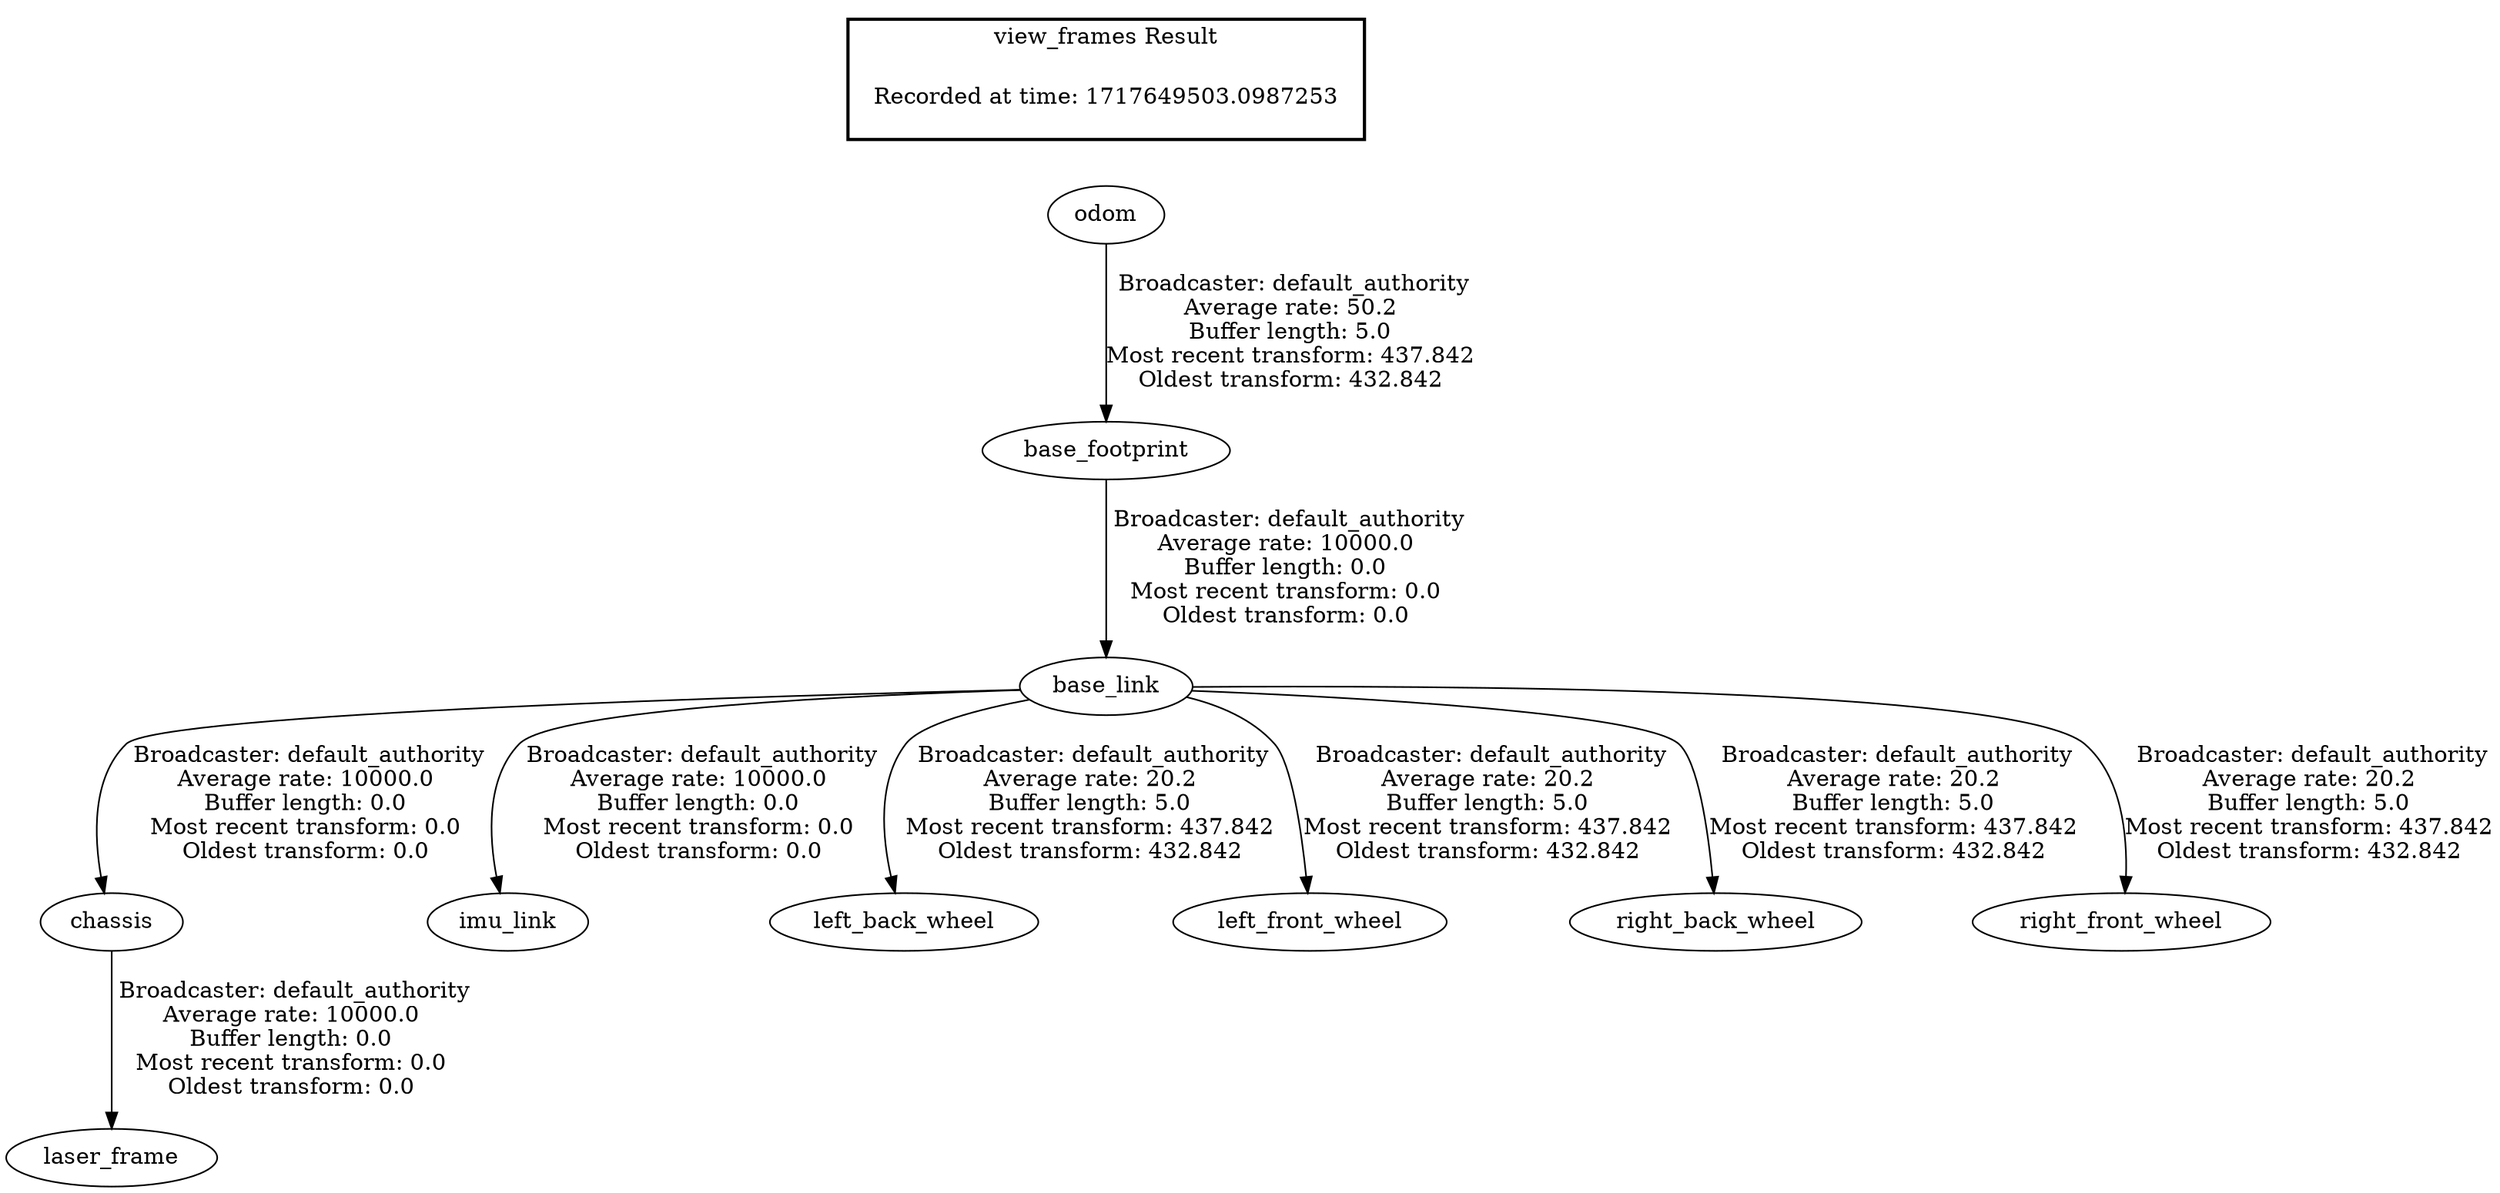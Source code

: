 digraph G {
"odom" -> "base_footprint"[label=" Broadcaster: default_authority\nAverage rate: 50.2\nBuffer length: 5.0\nMost recent transform: 437.842\nOldest transform: 432.842\n"];
"base_footprint" -> "base_link"[label=" Broadcaster: default_authority\nAverage rate: 10000.0\nBuffer length: 0.0\nMost recent transform: 0.0\nOldest transform: 0.0\n"];
"base_link" -> "chassis"[label=" Broadcaster: default_authority\nAverage rate: 10000.0\nBuffer length: 0.0\nMost recent transform: 0.0\nOldest transform: 0.0\n"];
"base_link" -> "imu_link"[label=" Broadcaster: default_authority\nAverage rate: 10000.0\nBuffer length: 0.0\nMost recent transform: 0.0\nOldest transform: 0.0\n"];
"chassis" -> "laser_frame"[label=" Broadcaster: default_authority\nAverage rate: 10000.0\nBuffer length: 0.0\nMost recent transform: 0.0\nOldest transform: 0.0\n"];
"base_link" -> "left_back_wheel"[label=" Broadcaster: default_authority\nAverage rate: 20.2\nBuffer length: 5.0\nMost recent transform: 437.842\nOldest transform: 432.842\n"];
"base_link" -> "left_front_wheel"[label=" Broadcaster: default_authority\nAverage rate: 20.2\nBuffer length: 5.0\nMost recent transform: 437.842\nOldest transform: 432.842\n"];
"base_link" -> "right_back_wheel"[label=" Broadcaster: default_authority\nAverage rate: 20.2\nBuffer length: 5.0\nMost recent transform: 437.842\nOldest transform: 432.842\n"];
"base_link" -> "right_front_wheel"[label=" Broadcaster: default_authority\nAverage rate: 20.2\nBuffer length: 5.0\nMost recent transform: 437.842\nOldest transform: 432.842\n"];
edge [style=invis];
 subgraph cluster_legend { style=bold; color=black; label ="view_frames Result";
"Recorded at time: 1717649503.0987253"[ shape=plaintext ] ;
}->"odom";
}